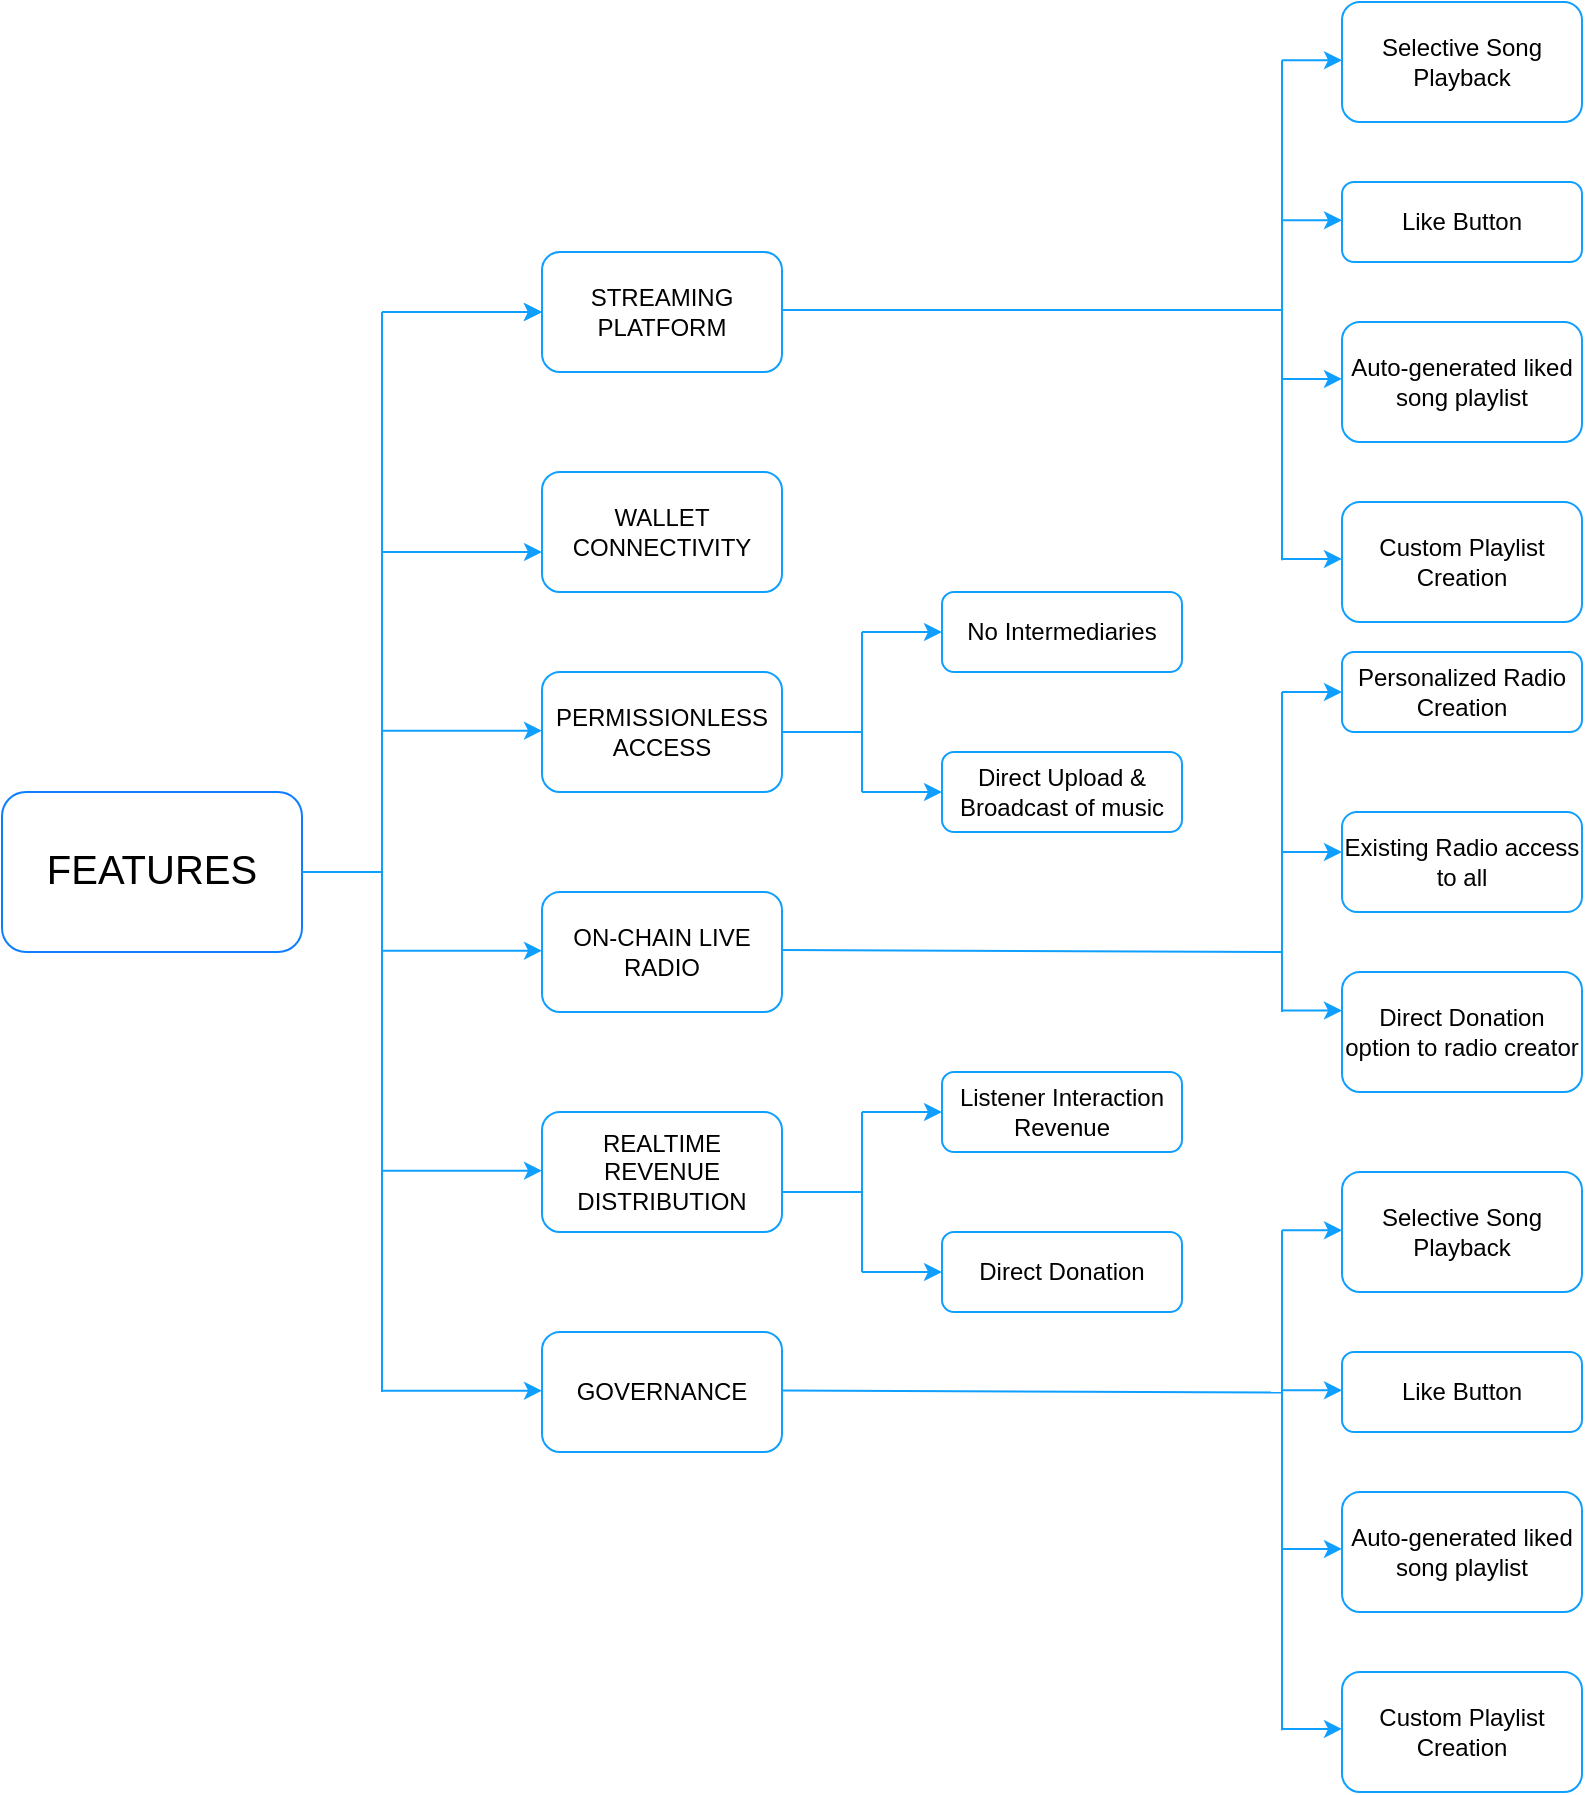 <mxfile version="22.1.11" type="github">
  <diagram name="Page-1" id="UPGDC2i2tVyF_Fooo7w_">
    <mxGraphModel dx="1735" dy="2205" grid="1" gridSize="10" guides="1" tooltips="1" connect="1" arrows="1" fold="1" page="1" pageScale="1" pageWidth="827" pageHeight="1169" math="0" shadow="0">
      <root>
        <mxCell id="0" />
        <mxCell id="1" parent="0" />
        <mxCell id="_8iGvK7jmTpwACA3NuUB-1" value="&lt;sup&gt;&lt;font style=&quot;font-size: 20px;&quot;&gt;FEATURES&lt;/font&gt;&lt;/sup&gt;" style="rounded=1;whiteSpace=wrap;html=1;strokeColor=#0D7EFF;" vertex="1" parent="1">
          <mxGeometry x="10" y="240" width="150" height="80" as="geometry" />
        </mxCell>
        <mxCell id="_8iGvK7jmTpwACA3NuUB-4" value="" style="endArrow=none;html=1;rounded=0;strokeColor=#0F9FFF;" edge="1" parent="1">
          <mxGeometry width="50" height="50" relative="1" as="geometry">
            <mxPoint x="160" y="280" as="sourcePoint" />
            <mxPoint x="200" y="280" as="targetPoint" />
          </mxGeometry>
        </mxCell>
        <mxCell id="_8iGvK7jmTpwACA3NuUB-5" value="" style="endArrow=none;html=1;rounded=0;strokeColor=#0F9FFF;" edge="1" parent="1">
          <mxGeometry width="50" height="50" relative="1" as="geometry">
            <mxPoint x="200" y="280" as="sourcePoint" />
            <mxPoint x="200" y="540" as="targetPoint" />
          </mxGeometry>
        </mxCell>
        <mxCell id="_8iGvK7jmTpwACA3NuUB-6" value="" style="endArrow=none;html=1;rounded=0;strokeColor=#0F9FFF;" edge="1" parent="1">
          <mxGeometry width="50" height="50" relative="1" as="geometry">
            <mxPoint x="200" as="sourcePoint" />
            <mxPoint x="200" y="280" as="targetPoint" />
          </mxGeometry>
        </mxCell>
        <mxCell id="_8iGvK7jmTpwACA3NuUB-7" value="" style="endArrow=classic;html=1;rounded=0;strokeColor=#0F9FFF;" edge="1" parent="1">
          <mxGeometry width="50" height="50" relative="1" as="geometry">
            <mxPoint x="200" y="120" as="sourcePoint" />
            <mxPoint x="280" y="120" as="targetPoint" />
          </mxGeometry>
        </mxCell>
        <mxCell id="_8iGvK7jmTpwACA3NuUB-8" value="STREAMING PLATFORM" style="rounded=1;whiteSpace=wrap;html=1;strokeColor=#0F9FFF;" vertex="1" parent="1">
          <mxGeometry x="280" y="-30" width="120" height="60" as="geometry" />
        </mxCell>
        <mxCell id="_8iGvK7jmTpwACA3NuUB-9" value="WALLET CONNECTIVITY" style="rounded=1;whiteSpace=wrap;html=1;strokeColor=#0F9FFF;" vertex="1" parent="1">
          <mxGeometry x="280" y="80" width="120" height="60" as="geometry" />
        </mxCell>
        <mxCell id="_8iGvK7jmTpwACA3NuUB-10" value="PERMISSIONLESS ACCESS" style="rounded=1;whiteSpace=wrap;html=1;strokeColor=#0F9FFF;" vertex="1" parent="1">
          <mxGeometry x="280" y="180" width="120" height="60" as="geometry" />
        </mxCell>
        <mxCell id="_8iGvK7jmTpwACA3NuUB-11" value="ON-CHAIN LIVE RADIO" style="rounded=1;whiteSpace=wrap;html=1;strokeColor=#0F9FFF;" vertex="1" parent="1">
          <mxGeometry x="280" y="290" width="120" height="60" as="geometry" />
        </mxCell>
        <mxCell id="_8iGvK7jmTpwACA3NuUB-12" value="REALTIME REVENUE DISTRIBUTION" style="rounded=1;whiteSpace=wrap;html=1;strokeColor=#0F9FFF;" vertex="1" parent="1">
          <mxGeometry x="280" y="400" width="120" height="60" as="geometry" />
        </mxCell>
        <mxCell id="_8iGvK7jmTpwACA3NuUB-13" value="GOVERNANCE" style="rounded=1;whiteSpace=wrap;html=1;strokeColor=#0F9FFF;" vertex="1" parent="1">
          <mxGeometry x="280" y="510" width="120" height="60" as="geometry" />
        </mxCell>
        <mxCell id="_8iGvK7jmTpwACA3NuUB-15" value="" style="endArrow=classic;html=1;rounded=0;strokeColor=#0F9FFF;" edge="1" parent="1">
          <mxGeometry width="50" height="50" relative="1" as="geometry">
            <mxPoint x="200" as="sourcePoint" />
            <mxPoint x="280" as="targetPoint" />
          </mxGeometry>
        </mxCell>
        <mxCell id="_8iGvK7jmTpwACA3NuUB-16" value="" style="endArrow=classic;html=1;rounded=0;strokeColor=#0F9FFF;" edge="1" parent="1">
          <mxGeometry width="50" height="50" relative="1" as="geometry">
            <mxPoint x="200" as="sourcePoint" />
            <mxPoint x="280" as="targetPoint" />
          </mxGeometry>
        </mxCell>
        <mxCell id="_8iGvK7jmTpwACA3NuUB-17" value="" style="endArrow=classic;html=1;rounded=0;strokeColor=#0F9FFF;" edge="1" parent="1">
          <mxGeometry width="50" height="50" relative="1" as="geometry">
            <mxPoint x="200" y="209.33" as="sourcePoint" />
            <mxPoint x="280" y="209.33" as="targetPoint" />
          </mxGeometry>
        </mxCell>
        <mxCell id="_8iGvK7jmTpwACA3NuUB-18" value="" style="endArrow=classic;html=1;rounded=0;strokeColor=#0F9FFF;" edge="1" parent="1">
          <mxGeometry width="50" height="50" relative="1" as="geometry">
            <mxPoint x="200" y="319.33" as="sourcePoint" />
            <mxPoint x="280" y="319.33" as="targetPoint" />
          </mxGeometry>
        </mxCell>
        <mxCell id="_8iGvK7jmTpwACA3NuUB-19" value="" style="endArrow=classic;html=1;rounded=0;strokeColor=#0F9FFF;" edge="1" parent="1">
          <mxGeometry width="50" height="50" relative="1" as="geometry">
            <mxPoint x="200" y="429.33" as="sourcePoint" />
            <mxPoint x="280" y="429.33" as="targetPoint" />
          </mxGeometry>
        </mxCell>
        <mxCell id="_8iGvK7jmTpwACA3NuUB-20" value="" style="endArrow=classic;html=1;rounded=0;strokeColor=#0F9FFF;" edge="1" parent="1">
          <mxGeometry width="50" height="50" relative="1" as="geometry">
            <mxPoint x="200" y="539.33" as="sourcePoint" />
            <mxPoint x="280" y="539.33" as="targetPoint" />
          </mxGeometry>
        </mxCell>
        <mxCell id="_8iGvK7jmTpwACA3NuUB-22" value="" style="endArrow=none;html=1;rounded=0;strokeColor=#0F9FFF;" edge="1" parent="1">
          <mxGeometry width="50" height="50" relative="1" as="geometry">
            <mxPoint x="400" y="-1" as="sourcePoint" />
            <mxPoint x="650" y="-1" as="targetPoint" />
            <Array as="points" />
          </mxGeometry>
        </mxCell>
        <mxCell id="_8iGvK7jmTpwACA3NuUB-23" value="" style="endArrow=none;html=1;rounded=0;strokeColor=#0F9FFF;" edge="1" parent="1">
          <mxGeometry width="50" height="50" relative="1" as="geometry">
            <mxPoint x="650" y="-125.83" as="sourcePoint" />
            <mxPoint x="650" y="124.17" as="targetPoint" />
          </mxGeometry>
        </mxCell>
        <mxCell id="_8iGvK7jmTpwACA3NuUB-24" value="" style="endArrow=classic;html=1;rounded=0;strokeColor=#0F9FFF;" edge="1" parent="1">
          <mxGeometry width="50" height="50" relative="1" as="geometry">
            <mxPoint x="650" y="-125.83" as="sourcePoint" />
            <mxPoint x="680" y="-125.83" as="targetPoint" />
          </mxGeometry>
        </mxCell>
        <mxCell id="_8iGvK7jmTpwACA3NuUB-25" value="Selective Song Playback" style="rounded=1;whiteSpace=wrap;html=1;strokeColor=#0F9FFF;" vertex="1" parent="1">
          <mxGeometry x="680" y="-155" width="120" height="60" as="geometry" />
        </mxCell>
        <mxCell id="_8iGvK7jmTpwACA3NuUB-26" value="" style="endArrow=classic;html=1;rounded=0;strokeColor=#0F9FFF;" edge="1" parent="1">
          <mxGeometry width="50" height="50" relative="1" as="geometry">
            <mxPoint x="650" y="-45.83" as="sourcePoint" />
            <mxPoint x="680" y="-45.83" as="targetPoint" />
          </mxGeometry>
        </mxCell>
        <mxCell id="_8iGvK7jmTpwACA3NuUB-27" value="Like Button" style="rounded=1;whiteSpace=wrap;html=1;strokeColor=#0F9FFF;" vertex="1" parent="1">
          <mxGeometry x="680" y="-65" width="120" height="40" as="geometry" />
        </mxCell>
        <mxCell id="_8iGvK7jmTpwACA3NuUB-28" value="Auto-generated liked song playlist" style="rounded=1;whiteSpace=wrap;html=1;strokeColor=#0F9FFF;" vertex="1" parent="1">
          <mxGeometry x="680" y="5" width="120" height="60" as="geometry" />
        </mxCell>
        <mxCell id="_8iGvK7jmTpwACA3NuUB-29" value="" style="endArrow=classic;html=1;rounded=0;strokeColor=#0F9FFF;" edge="1" parent="1">
          <mxGeometry width="50" height="50" relative="1" as="geometry">
            <mxPoint x="650" y="33.46" as="sourcePoint" />
            <mxPoint x="680" y="33.46" as="targetPoint" />
          </mxGeometry>
        </mxCell>
        <mxCell id="_8iGvK7jmTpwACA3NuUB-30" value="Custom Playlist Creation" style="rounded=1;whiteSpace=wrap;html=1;strokeColor=#0F9FFF;" vertex="1" parent="1">
          <mxGeometry x="680" y="95" width="120" height="60" as="geometry" />
        </mxCell>
        <mxCell id="_8iGvK7jmTpwACA3NuUB-31" value="" style="endArrow=classic;html=1;rounded=0;strokeColor=#0F9FFF;" edge="1" parent="1">
          <mxGeometry width="50" height="50" relative="1" as="geometry">
            <mxPoint x="650" y="123.46" as="sourcePoint" />
            <mxPoint x="680" y="123.46" as="targetPoint" />
          </mxGeometry>
        </mxCell>
        <mxCell id="_8iGvK7jmTpwACA3NuUB-33" value="" style="endArrow=none;html=1;rounded=0;strokeColor=#0F9FFF;" edge="1" parent="1">
          <mxGeometry width="50" height="50" relative="1" as="geometry">
            <mxPoint x="400" y="210" as="sourcePoint" />
            <mxPoint x="440" y="210" as="targetPoint" />
          </mxGeometry>
        </mxCell>
        <mxCell id="_8iGvK7jmTpwACA3NuUB-34" value="" style="endArrow=none;html=1;rounded=0;strokeColor=#0F9FFF;" edge="1" parent="1">
          <mxGeometry width="50" height="50" relative="1" as="geometry">
            <mxPoint x="440" y="160" as="sourcePoint" />
            <mxPoint x="440" y="240" as="targetPoint" />
          </mxGeometry>
        </mxCell>
        <mxCell id="_8iGvK7jmTpwACA3NuUB-35" value="" style="endArrow=classic;html=1;rounded=0;strokeColor=#0F9FFF;" edge="1" parent="1">
          <mxGeometry width="50" height="50" relative="1" as="geometry">
            <mxPoint x="440" y="160" as="sourcePoint" />
            <mxPoint x="480" y="160" as="targetPoint" />
          </mxGeometry>
        </mxCell>
        <mxCell id="_8iGvK7jmTpwACA3NuUB-37" value="No Intermediaries" style="rounded=1;whiteSpace=wrap;html=1;strokeColor=#0F9FFF;" vertex="1" parent="1">
          <mxGeometry x="480" y="140" width="120" height="40" as="geometry" />
        </mxCell>
        <mxCell id="_8iGvK7jmTpwACA3NuUB-39" value="" style="endArrow=classic;html=1;rounded=0;strokeColor=#0F9FFF;" edge="1" parent="1">
          <mxGeometry width="50" height="50" relative="1" as="geometry">
            <mxPoint x="440" y="240" as="sourcePoint" />
            <mxPoint x="480" y="240" as="targetPoint" />
          </mxGeometry>
        </mxCell>
        <mxCell id="_8iGvK7jmTpwACA3NuUB-40" value="Direct Upload &amp;amp; Broadcast of music" style="rounded=1;whiteSpace=wrap;html=1;strokeColor=#0F9FFF;" vertex="1" parent="1">
          <mxGeometry x="480" y="220" width="120" height="40" as="geometry" />
        </mxCell>
        <mxCell id="_8iGvK7jmTpwACA3NuUB-46" value="" style="endArrow=none;html=1;rounded=0;strokeColor=#0F9FFF;" edge="1" parent="1">
          <mxGeometry width="50" height="50" relative="1" as="geometry">
            <mxPoint x="650" y="190.0" as="sourcePoint" />
            <mxPoint x="650" y="350" as="targetPoint" />
          </mxGeometry>
        </mxCell>
        <mxCell id="_8iGvK7jmTpwACA3NuUB-47" value="" style="endArrow=classic;html=1;rounded=0;strokeColor=#0F9FFF;" edge="1" parent="1">
          <mxGeometry width="50" height="50" relative="1" as="geometry">
            <mxPoint x="650" y="190.0" as="sourcePoint" />
            <mxPoint x="680" y="190.0" as="targetPoint" />
          </mxGeometry>
        </mxCell>
        <mxCell id="_8iGvK7jmTpwACA3NuUB-48" value="" style="endArrow=classic;html=1;rounded=0;strokeColor=#0F9FFF;" edge="1" parent="1">
          <mxGeometry width="50" height="50" relative="1" as="geometry">
            <mxPoint x="650" y="270" as="sourcePoint" />
            <mxPoint x="680" y="270" as="targetPoint" />
          </mxGeometry>
        </mxCell>
        <mxCell id="_8iGvK7jmTpwACA3NuUB-49" value="" style="endArrow=classic;html=1;rounded=0;strokeColor=#0F9FFF;" edge="1" parent="1">
          <mxGeometry width="50" height="50" relative="1" as="geometry">
            <mxPoint x="650" y="349.29" as="sourcePoint" />
            <mxPoint x="680" y="349.29" as="targetPoint" />
          </mxGeometry>
        </mxCell>
        <mxCell id="_8iGvK7jmTpwACA3NuUB-51" value="" style="endArrow=none;html=1;rounded=0;strokeColor=#0F9FFF;" edge="1" parent="1">
          <mxGeometry width="50" height="50" relative="1" as="geometry">
            <mxPoint x="400" y="319" as="sourcePoint" />
            <mxPoint x="650" y="320" as="targetPoint" />
            <Array as="points" />
          </mxGeometry>
        </mxCell>
        <mxCell id="_8iGvK7jmTpwACA3NuUB-52" value="Personalized Radio Creation&lt;br&gt;" style="rounded=1;whiteSpace=wrap;html=1;strokeColor=#0F9FFF;" vertex="1" parent="1">
          <mxGeometry x="680" y="170" width="120" height="40" as="geometry" />
        </mxCell>
        <mxCell id="_8iGvK7jmTpwACA3NuUB-53" value="Existing Radio access to all" style="rounded=1;whiteSpace=wrap;html=1;strokeColor=#0F9FFF;" vertex="1" parent="1">
          <mxGeometry x="680" y="250" width="120" height="50" as="geometry" />
        </mxCell>
        <mxCell id="_8iGvK7jmTpwACA3NuUB-54" value="Direct Donation option to radio creator" style="rounded=1;whiteSpace=wrap;html=1;strokeColor=#0F9FFF;" vertex="1" parent="1">
          <mxGeometry x="680" y="330" width="120" height="60" as="geometry" />
        </mxCell>
        <mxCell id="_8iGvK7jmTpwACA3NuUB-55" value="" style="endArrow=none;html=1;rounded=0;strokeColor=#0F9FFF;" edge="1" parent="1">
          <mxGeometry width="50" height="50" relative="1" as="geometry">
            <mxPoint x="440" y="400" as="sourcePoint" />
            <mxPoint x="440" y="480" as="targetPoint" />
          </mxGeometry>
        </mxCell>
        <mxCell id="_8iGvK7jmTpwACA3NuUB-56" value="" style="endArrow=classic;html=1;rounded=0;strokeColor=#0F9FFF;" edge="1" parent="1">
          <mxGeometry width="50" height="50" relative="1" as="geometry">
            <mxPoint x="440" y="400" as="sourcePoint" />
            <mxPoint x="480" y="400" as="targetPoint" />
          </mxGeometry>
        </mxCell>
        <mxCell id="_8iGvK7jmTpwACA3NuUB-57" value="Listener Interaction Revenue" style="rounded=1;whiteSpace=wrap;html=1;strokeColor=#0F9FFF;" vertex="1" parent="1">
          <mxGeometry x="480" y="380" width="120" height="40" as="geometry" />
        </mxCell>
        <mxCell id="_8iGvK7jmTpwACA3NuUB-58" value="" style="endArrow=classic;html=1;rounded=0;strokeColor=#0F9FFF;" edge="1" parent="1">
          <mxGeometry width="50" height="50" relative="1" as="geometry">
            <mxPoint x="440" y="480" as="sourcePoint" />
            <mxPoint x="480" y="480" as="targetPoint" />
          </mxGeometry>
        </mxCell>
        <mxCell id="_8iGvK7jmTpwACA3NuUB-59" value="Direct Donation" style="rounded=1;whiteSpace=wrap;html=1;strokeColor=#0F9FFF;" vertex="1" parent="1">
          <mxGeometry x="480" y="460" width="120" height="40" as="geometry" />
        </mxCell>
        <mxCell id="_8iGvK7jmTpwACA3NuUB-60" value="" style="endArrow=none;html=1;rounded=0;strokeColor=#0F9FFF;" edge="1" parent="1">
          <mxGeometry width="50" height="50" relative="1" as="geometry">
            <mxPoint x="400" y="440" as="sourcePoint" />
            <mxPoint x="440" y="440" as="targetPoint" />
          </mxGeometry>
        </mxCell>
        <mxCell id="_8iGvK7jmTpwACA3NuUB-61" value="" style="endArrow=none;html=1;rounded=0;strokeColor=#0F9FFF;" edge="1" parent="1">
          <mxGeometry width="50" height="50" relative="1" as="geometry">
            <mxPoint x="650" y="459.17" as="sourcePoint" />
            <mxPoint x="650" y="709.17" as="targetPoint" />
          </mxGeometry>
        </mxCell>
        <mxCell id="_8iGvK7jmTpwACA3NuUB-62" value="" style="endArrow=classic;html=1;rounded=0;strokeColor=#0F9FFF;" edge="1" parent="1">
          <mxGeometry width="50" height="50" relative="1" as="geometry">
            <mxPoint x="650" y="459.17" as="sourcePoint" />
            <mxPoint x="680" y="459.17" as="targetPoint" />
          </mxGeometry>
        </mxCell>
        <mxCell id="_8iGvK7jmTpwACA3NuUB-63" value="Selective Song Playback" style="rounded=1;whiteSpace=wrap;html=1;strokeColor=#0F9FFF;" vertex="1" parent="1">
          <mxGeometry x="680" y="430" width="120" height="60" as="geometry" />
        </mxCell>
        <mxCell id="_8iGvK7jmTpwACA3NuUB-64" value="" style="endArrow=classic;html=1;rounded=0;strokeColor=#0F9FFF;" edge="1" parent="1">
          <mxGeometry width="50" height="50" relative="1" as="geometry">
            <mxPoint x="650" y="539.17" as="sourcePoint" />
            <mxPoint x="680" y="539.17" as="targetPoint" />
          </mxGeometry>
        </mxCell>
        <mxCell id="_8iGvK7jmTpwACA3NuUB-65" value="Like Button" style="rounded=1;whiteSpace=wrap;html=1;strokeColor=#0F9FFF;" vertex="1" parent="1">
          <mxGeometry x="680" y="520" width="120" height="40" as="geometry" />
        </mxCell>
        <mxCell id="_8iGvK7jmTpwACA3NuUB-66" value="Auto-generated liked song playlist" style="rounded=1;whiteSpace=wrap;html=1;strokeColor=#0F9FFF;" vertex="1" parent="1">
          <mxGeometry x="680" y="590" width="120" height="60" as="geometry" />
        </mxCell>
        <mxCell id="_8iGvK7jmTpwACA3NuUB-67" value="" style="endArrow=classic;html=1;rounded=0;strokeColor=#0F9FFF;" edge="1" parent="1">
          <mxGeometry width="50" height="50" relative="1" as="geometry">
            <mxPoint x="650" y="618.46" as="sourcePoint" />
            <mxPoint x="680" y="618.46" as="targetPoint" />
          </mxGeometry>
        </mxCell>
        <mxCell id="_8iGvK7jmTpwACA3NuUB-68" value="Custom Playlist Creation" style="rounded=1;whiteSpace=wrap;html=1;strokeColor=#0F9FFF;" vertex="1" parent="1">
          <mxGeometry x="680" y="680" width="120" height="60" as="geometry" />
        </mxCell>
        <mxCell id="_8iGvK7jmTpwACA3NuUB-69" value="" style="endArrow=classic;html=1;rounded=0;strokeColor=#0F9FFF;" edge="1" parent="1">
          <mxGeometry width="50" height="50" relative="1" as="geometry">
            <mxPoint x="650" y="708.46" as="sourcePoint" />
            <mxPoint x="680" y="708.46" as="targetPoint" />
          </mxGeometry>
        </mxCell>
        <mxCell id="_8iGvK7jmTpwACA3NuUB-70" value="" style="endArrow=none;html=1;rounded=0;strokeColor=#0F9FFF;" edge="1" parent="1">
          <mxGeometry width="50" height="50" relative="1" as="geometry">
            <mxPoint x="400" y="539.29" as="sourcePoint" />
            <mxPoint x="650" y="540.29" as="targetPoint" />
            <Array as="points" />
          </mxGeometry>
        </mxCell>
      </root>
    </mxGraphModel>
  </diagram>
</mxfile>
